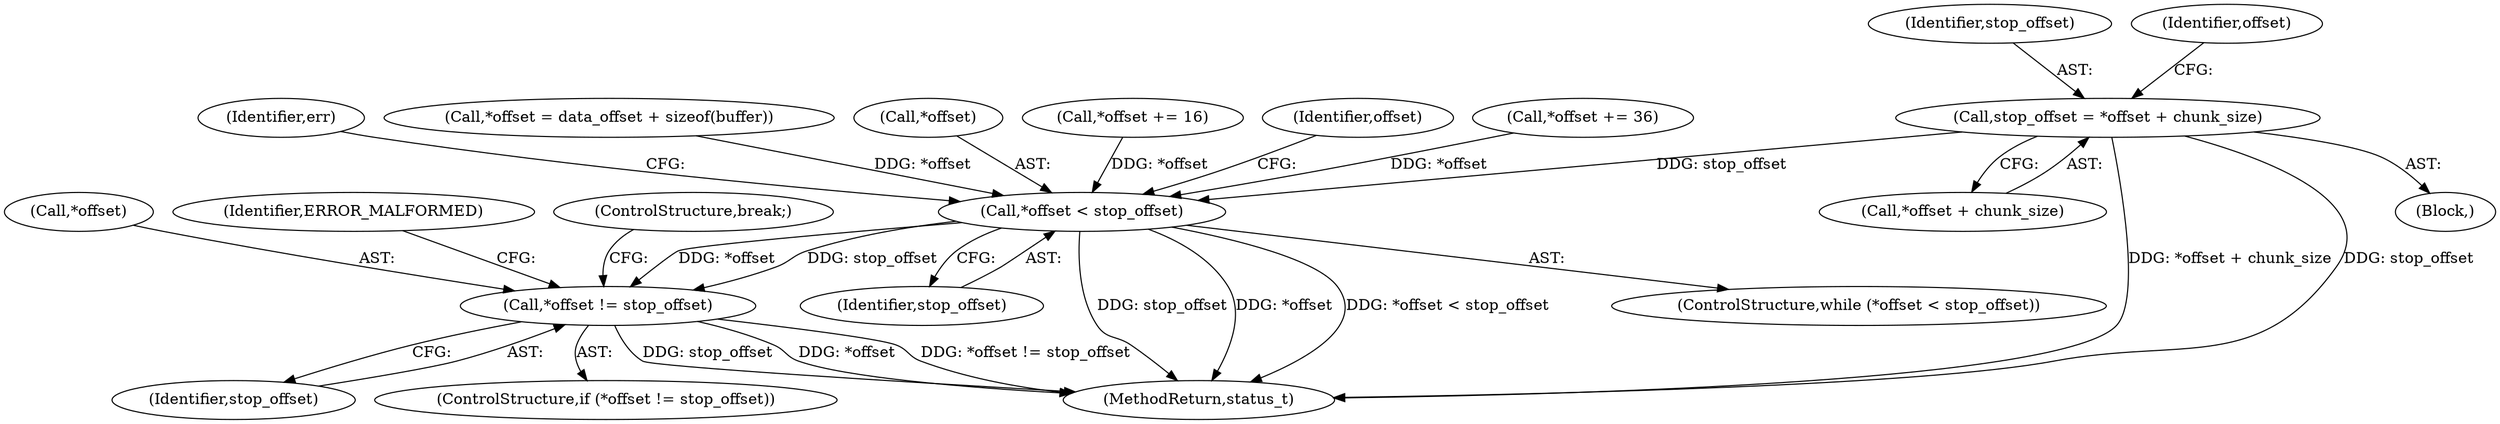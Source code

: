 digraph "0_Android_8a3a2f6ea7defe1a81bb32b3c9f3537f84749b9d@integer" {
"1001841" [label="(Call,stop_offset = *offset + chunk_size)"];
"1002003" [label="(Call,*offset < stop_offset)"];
"1002024" [label="(Call,*offset != stop_offset)"];
"1002027" [label="(Identifier,stop_offset)"];
"1002010" [label="(Identifier,err)"];
"1001843" [label="(Call,*offset + chunk_size)"];
"1001841" [label="(Call,stop_offset = *offset + chunk_size)"];
"1002003" [label="(Call,*offset < stop_offset)"];
"1001847" [label="(Call,*offset = data_offset + sizeof(buffer))"];
"1002006" [label="(Identifier,stop_offset)"];
"1002023" [label="(ControlStructure,if (*offset != stop_offset))"];
"1002025" [label="(Call,*offset)"];
"1002030" [label="(Identifier,ERROR_MALFORMED)"];
"1003923" [label="(MethodReturn,status_t)"];
"1002031" [label="(ControlStructure,break;)"];
"1001842" [label="(Identifier,stop_offset)"];
"1002002" [label="(ControlStructure,while (*offset < stop_offset))"];
"1002004" [label="(Call,*offset)"];
"1001734" [label="(Block,)"];
"1001849" [label="(Identifier,offset)"];
"1001898" [label="(Call,*offset += 16)"];
"1002026" [label="(Identifier,offset)"];
"1002024" [label="(Call,*offset != stop_offset)"];
"1001967" [label="(Call,*offset += 36)"];
"1001841" -> "1001734"  [label="AST: "];
"1001841" -> "1001843"  [label="CFG: "];
"1001842" -> "1001841"  [label="AST: "];
"1001843" -> "1001841"  [label="AST: "];
"1001849" -> "1001841"  [label="CFG: "];
"1001841" -> "1003923"  [label="DDG: *offset + chunk_size"];
"1001841" -> "1003923"  [label="DDG: stop_offset"];
"1001841" -> "1002003"  [label="DDG: stop_offset"];
"1002003" -> "1002002"  [label="AST: "];
"1002003" -> "1002006"  [label="CFG: "];
"1002004" -> "1002003"  [label="AST: "];
"1002006" -> "1002003"  [label="AST: "];
"1002010" -> "1002003"  [label="CFG: "];
"1002026" -> "1002003"  [label="CFG: "];
"1002003" -> "1003923"  [label="DDG: stop_offset"];
"1002003" -> "1003923"  [label="DDG: *offset"];
"1002003" -> "1003923"  [label="DDG: *offset < stop_offset"];
"1001847" -> "1002003"  [label="DDG: *offset"];
"1001898" -> "1002003"  [label="DDG: *offset"];
"1001967" -> "1002003"  [label="DDG: *offset"];
"1002003" -> "1002024"  [label="DDG: *offset"];
"1002003" -> "1002024"  [label="DDG: stop_offset"];
"1002024" -> "1002023"  [label="AST: "];
"1002024" -> "1002027"  [label="CFG: "];
"1002025" -> "1002024"  [label="AST: "];
"1002027" -> "1002024"  [label="AST: "];
"1002030" -> "1002024"  [label="CFG: "];
"1002031" -> "1002024"  [label="CFG: "];
"1002024" -> "1003923"  [label="DDG: stop_offset"];
"1002024" -> "1003923"  [label="DDG: *offset"];
"1002024" -> "1003923"  [label="DDG: *offset != stop_offset"];
}
